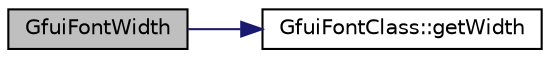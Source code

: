 digraph "GfuiFontWidth"
{
  edge [fontname="Helvetica",fontsize="10",labelfontname="Helvetica",labelfontsize="10"];
  node [fontname="Helvetica",fontsize="10",shape=record];
  rankdir="LR";
  Node1 [label="GfuiFontWidth",height=0.2,width=0.4,color="black", fillcolor="grey75", style="filled", fontcolor="black"];
  Node1 -> Node2 [color="midnightblue",fontsize="10",style="solid",fontname="Helvetica"];
  Node2 [label="GfuiFontClass::getWidth",height=0.2,width=0.4,color="black", fillcolor="white", style="filled",URL="$class_gfui_font_class.html#a96fb79e144b166ac018613a77795b7d0"];
}
